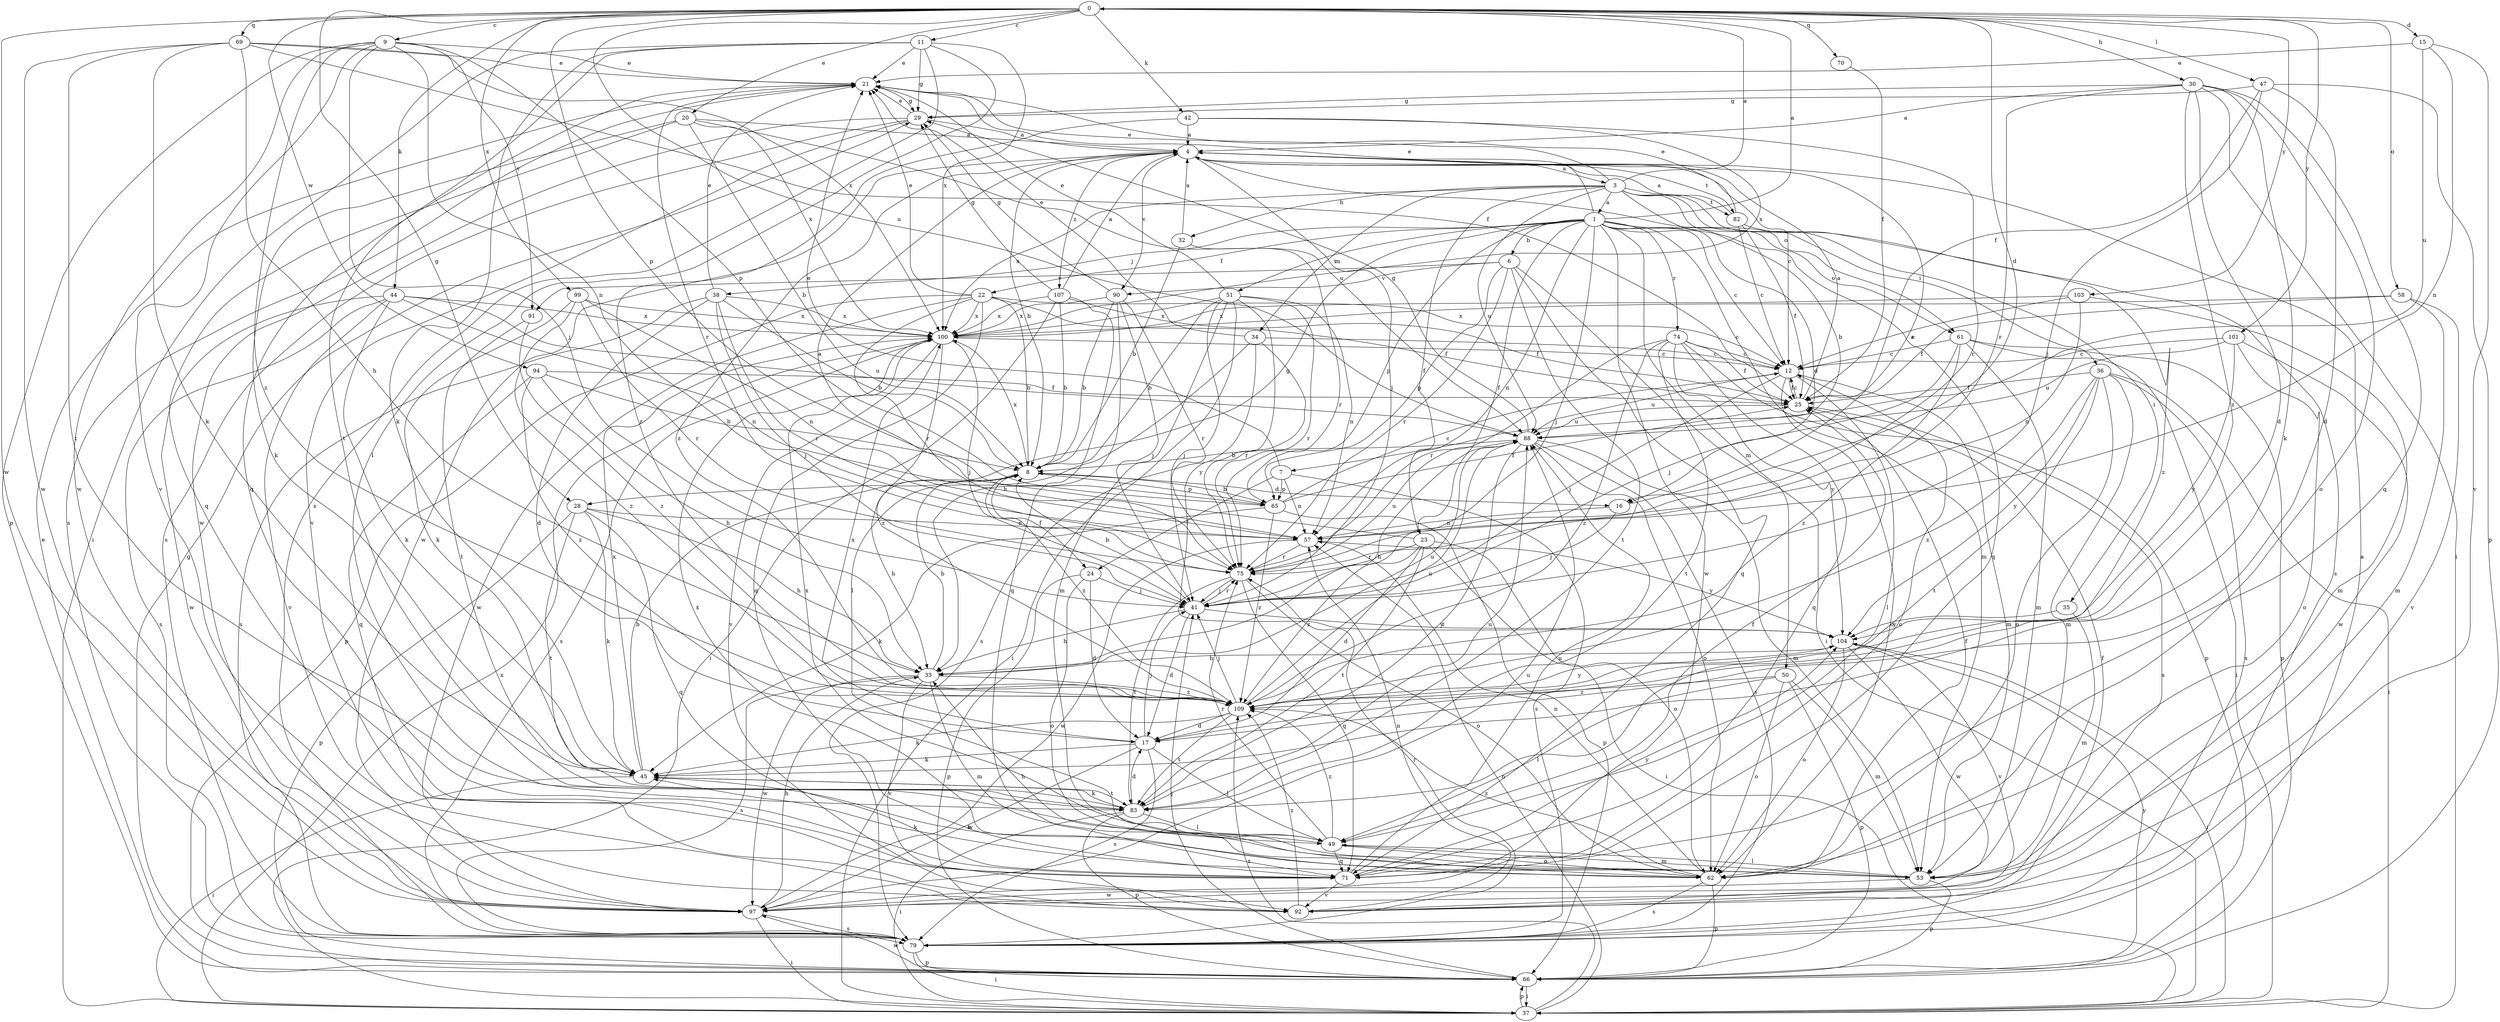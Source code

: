 strict digraph  {
0;
1;
3;
4;
6;
7;
8;
9;
11;
12;
15;
16;
17;
20;
21;
22;
23;
24;
25;
28;
29;
30;
32;
33;
34;
35;
36;
37;
38;
41;
42;
44;
45;
47;
49;
50;
51;
53;
57;
58;
61;
62;
65;
66;
69;
70;
71;
74;
75;
79;
82;
83;
88;
90;
91;
92;
94;
97;
99;
100;
101;
103;
104;
107;
109;
0 -> 9  [label=c];
0 -> 11  [label=c];
0 -> 15  [label=d];
0 -> 16  [label=d];
0 -> 20  [label=e];
0 -> 28  [label=g];
0 -> 30  [label=h];
0 -> 42  [label=k];
0 -> 44  [label=k];
0 -> 47  [label=l];
0 -> 58  [label=o];
0 -> 65  [label=p];
0 -> 69  [label=q];
0 -> 70  [label=q];
0 -> 88  [label=u];
0 -> 94  [label=w];
0 -> 97  [label=w];
0 -> 99  [label=x];
0 -> 101  [label=y];
0 -> 103  [label=y];
1 -> 0  [label=a];
1 -> 6  [label=b];
1 -> 12  [label=c];
1 -> 16  [label=d];
1 -> 21  [label=e];
1 -> 22  [label=f];
1 -> 23  [label=f];
1 -> 28  [label=g];
1 -> 38  [label=j];
1 -> 41  [label=j];
1 -> 50  [label=m];
1 -> 51  [label=m];
1 -> 53  [label=m];
1 -> 57  [label=n];
1 -> 61  [label=o];
1 -> 65  [label=p];
1 -> 71  [label=q];
1 -> 74  [label=r];
1 -> 97  [label=w];
3 -> 0  [label=a];
3 -> 1  [label=a];
3 -> 7  [label=b];
3 -> 21  [label=e];
3 -> 23  [label=f];
3 -> 32  [label=h];
3 -> 34  [label=i];
3 -> 35  [label=i];
3 -> 36  [label=i];
3 -> 79  [label=s];
3 -> 82  [label=t];
3 -> 88  [label=u];
3 -> 100  [label=x];
4 -> 3  [label=a];
4 -> 8  [label=b];
4 -> 12  [label=c];
4 -> 41  [label=j];
4 -> 61  [label=o];
4 -> 82  [label=t];
4 -> 90  [label=v];
4 -> 97  [label=w];
4 -> 107  [label=z];
4 -> 109  [label=z];
6 -> 37  [label=i];
6 -> 65  [label=p];
6 -> 71  [label=q];
6 -> 75  [label=r];
6 -> 83  [label=t];
6 -> 90  [label=v];
6 -> 91  [label=v];
7 -> 21  [label=e];
7 -> 24  [label=f];
7 -> 57  [label=n];
7 -> 65  [label=p];
7 -> 79  [label=s];
8 -> 16  [label=d];
8 -> 24  [label=f];
8 -> 33  [label=h];
8 -> 65  [label=p];
8 -> 100  [label=x];
8 -> 109  [label=z];
9 -> 21  [label=e];
9 -> 41  [label=j];
9 -> 57  [label=n];
9 -> 65  [label=p];
9 -> 66  [label=p];
9 -> 91  [label=v];
9 -> 92  [label=v];
9 -> 97  [label=w];
9 -> 109  [label=z];
11 -> 21  [label=e];
11 -> 29  [label=g];
11 -> 37  [label=i];
11 -> 45  [label=k];
11 -> 49  [label=l];
11 -> 79  [label=s];
11 -> 83  [label=t];
11 -> 100  [label=x];
12 -> 25  [label=f];
12 -> 41  [label=j];
12 -> 49  [label=l];
12 -> 53  [label=m];
12 -> 62  [label=o];
12 -> 88  [label=u];
15 -> 21  [label=e];
15 -> 57  [label=n];
15 -> 88  [label=u];
15 -> 92  [label=v];
16 -> 4  [label=a];
16 -> 41  [label=j];
16 -> 57  [label=n];
17 -> 41  [label=j];
17 -> 45  [label=k];
17 -> 49  [label=l];
17 -> 79  [label=s];
17 -> 97  [label=w];
17 -> 100  [label=x];
20 -> 4  [label=a];
20 -> 8  [label=b];
20 -> 45  [label=k];
20 -> 71  [label=q];
20 -> 88  [label=u];
20 -> 100  [label=x];
21 -> 29  [label=g];
21 -> 71  [label=q];
21 -> 75  [label=r];
21 -> 79  [label=s];
22 -> 8  [label=b];
22 -> 12  [label=c];
22 -> 21  [label=e];
22 -> 25  [label=f];
22 -> 66  [label=p];
22 -> 71  [label=q];
22 -> 75  [label=r];
22 -> 97  [label=w];
22 -> 100  [label=x];
23 -> 4  [label=a];
23 -> 17  [label=d];
23 -> 37  [label=i];
23 -> 62  [label=o];
23 -> 75  [label=r];
23 -> 83  [label=t];
23 -> 109  [label=z];
24 -> 17  [label=d];
24 -> 41  [label=j];
24 -> 62  [label=o];
24 -> 66  [label=p];
25 -> 4  [label=a];
25 -> 12  [label=c];
25 -> 79  [label=s];
25 -> 88  [label=u];
28 -> 33  [label=h];
28 -> 45  [label=k];
28 -> 57  [label=n];
28 -> 66  [label=p];
28 -> 71  [label=q];
28 -> 83  [label=t];
29 -> 4  [label=a];
29 -> 21  [label=e];
29 -> 79  [label=s];
29 -> 92  [label=v];
29 -> 97  [label=w];
30 -> 4  [label=a];
30 -> 17  [label=d];
30 -> 29  [label=g];
30 -> 37  [label=i];
30 -> 45  [label=k];
30 -> 62  [label=o];
30 -> 71  [label=q];
30 -> 75  [label=r];
30 -> 109  [label=z];
32 -> 4  [label=a];
32 -> 8  [label=b];
32 -> 75  [label=r];
33 -> 8  [label=b];
33 -> 53  [label=m];
33 -> 79  [label=s];
33 -> 88  [label=u];
33 -> 92  [label=v];
33 -> 97  [label=w];
33 -> 109  [label=z];
34 -> 12  [label=c];
34 -> 21  [label=e];
34 -> 49  [label=l];
34 -> 75  [label=r];
34 -> 79  [label=s];
35 -> 53  [label=m];
35 -> 104  [label=y];
36 -> 25  [label=f];
36 -> 37  [label=i];
36 -> 53  [label=m];
36 -> 62  [label=o];
36 -> 79  [label=s];
36 -> 83  [label=t];
36 -> 104  [label=y];
36 -> 109  [label=z];
37 -> 57  [label=n];
37 -> 66  [label=p];
37 -> 100  [label=x];
37 -> 109  [label=z];
38 -> 8  [label=b];
38 -> 17  [label=d];
38 -> 21  [label=e];
38 -> 41  [label=j];
38 -> 75  [label=r];
38 -> 79  [label=s];
38 -> 100  [label=x];
41 -> 8  [label=b];
41 -> 17  [label=d];
41 -> 33  [label=h];
41 -> 75  [label=r];
41 -> 104  [label=y];
42 -> 4  [label=a];
42 -> 75  [label=r];
42 -> 100  [label=x];
42 -> 109  [label=z];
44 -> 45  [label=k];
44 -> 57  [label=n];
44 -> 79  [label=s];
44 -> 88  [label=u];
44 -> 92  [label=v];
44 -> 97  [label=w];
44 -> 100  [label=x];
45 -> 8  [label=b];
45 -> 37  [label=i];
45 -> 83  [label=t];
45 -> 100  [label=x];
47 -> 17  [label=d];
47 -> 25  [label=f];
47 -> 29  [label=g];
47 -> 41  [label=j];
47 -> 66  [label=p];
49 -> 25  [label=f];
49 -> 53  [label=m];
49 -> 62  [label=o];
49 -> 71  [label=q];
49 -> 75  [label=r];
49 -> 100  [label=x];
49 -> 109  [label=z];
50 -> 49  [label=l];
50 -> 53  [label=m];
50 -> 62  [label=o];
50 -> 66  [label=p];
50 -> 109  [label=z];
51 -> 8  [label=b];
51 -> 21  [label=e];
51 -> 37  [label=i];
51 -> 41  [label=j];
51 -> 53  [label=m];
51 -> 57  [label=n];
51 -> 75  [label=r];
51 -> 100  [label=x];
51 -> 104  [label=y];
53 -> 33  [label=h];
53 -> 45  [label=k];
53 -> 49  [label=l];
53 -> 66  [label=p];
53 -> 97  [label=w];
57 -> 75  [label=r];
57 -> 97  [label=w];
57 -> 104  [label=y];
58 -> 25  [label=f];
58 -> 53  [label=m];
58 -> 92  [label=v];
58 -> 100  [label=x];
61 -> 12  [label=c];
61 -> 37  [label=i];
61 -> 41  [label=j];
61 -> 53  [label=m];
61 -> 66  [label=p];
61 -> 109  [label=z];
62 -> 25  [label=f];
62 -> 45  [label=k];
62 -> 57  [label=n];
62 -> 66  [label=p];
62 -> 79  [label=s];
62 -> 100  [label=x];
62 -> 109  [label=z];
65 -> 8  [label=b];
65 -> 12  [label=c];
65 -> 25  [label=f];
65 -> 45  [label=k];
65 -> 66  [label=p];
65 -> 109  [label=z];
66 -> 21  [label=e];
66 -> 29  [label=g];
66 -> 37  [label=i];
66 -> 41  [label=j];
66 -> 97  [label=w];
66 -> 104  [label=y];
69 -> 21  [label=e];
69 -> 25  [label=f];
69 -> 33  [label=h];
69 -> 45  [label=k];
69 -> 83  [label=t];
69 -> 97  [label=w];
69 -> 100  [label=x];
70 -> 25  [label=f];
71 -> 12  [label=c];
71 -> 88  [label=u];
71 -> 92  [label=v];
71 -> 104  [label=y];
74 -> 12  [label=c];
74 -> 25  [label=f];
74 -> 66  [label=p];
74 -> 71  [label=q];
74 -> 75  [label=r];
74 -> 83  [label=t];
74 -> 104  [label=y];
74 -> 109  [label=z];
75 -> 41  [label=j];
75 -> 62  [label=o];
75 -> 71  [label=q];
75 -> 83  [label=t];
75 -> 88  [label=u];
79 -> 4  [label=a];
79 -> 37  [label=i];
79 -> 66  [label=p];
79 -> 75  [label=r];
82 -> 4  [label=a];
82 -> 12  [label=c];
82 -> 21  [label=e];
82 -> 25  [label=f];
82 -> 109  [label=z];
83 -> 17  [label=d];
83 -> 37  [label=i];
83 -> 45  [label=k];
83 -> 49  [label=l];
83 -> 66  [label=p];
83 -> 88  [label=u];
88 -> 8  [label=b];
88 -> 29  [label=g];
88 -> 33  [label=h];
88 -> 53  [label=m];
88 -> 62  [label=o];
88 -> 79  [label=s];
88 -> 83  [label=t];
90 -> 8  [label=b];
90 -> 29  [label=g];
90 -> 33  [label=h];
90 -> 41  [label=j];
90 -> 75  [label=r];
90 -> 100  [label=x];
91 -> 83  [label=t];
91 -> 109  [label=z];
92 -> 25  [label=f];
92 -> 57  [label=n];
92 -> 109  [label=z];
94 -> 8  [label=b];
94 -> 25  [label=f];
94 -> 33  [label=h];
94 -> 71  [label=q];
94 -> 109  [label=z];
97 -> 33  [label=h];
97 -> 37  [label=i];
97 -> 79  [label=s];
97 -> 88  [label=u];
99 -> 45  [label=k];
99 -> 57  [label=n];
99 -> 75  [label=r];
99 -> 100  [label=x];
99 -> 109  [label=z];
100 -> 12  [label=c];
100 -> 41  [label=j];
100 -> 79  [label=s];
100 -> 92  [label=v];
100 -> 109  [label=z];
101 -> 12  [label=c];
101 -> 62  [label=o];
101 -> 88  [label=u];
101 -> 97  [label=w];
101 -> 104  [label=y];
103 -> 12  [label=c];
103 -> 53  [label=m];
103 -> 57  [label=n];
103 -> 100  [label=x];
104 -> 33  [label=h];
104 -> 37  [label=i];
104 -> 62  [label=o];
104 -> 92  [label=v];
104 -> 97  [label=w];
107 -> 4  [label=a];
107 -> 8  [label=b];
107 -> 25  [label=f];
107 -> 29  [label=g];
107 -> 37  [label=i];
107 -> 71  [label=q];
107 -> 100  [label=x];
109 -> 17  [label=d];
109 -> 41  [label=j];
109 -> 45  [label=k];
109 -> 83  [label=t];
109 -> 88  [label=u];
109 -> 104  [label=y];
}
